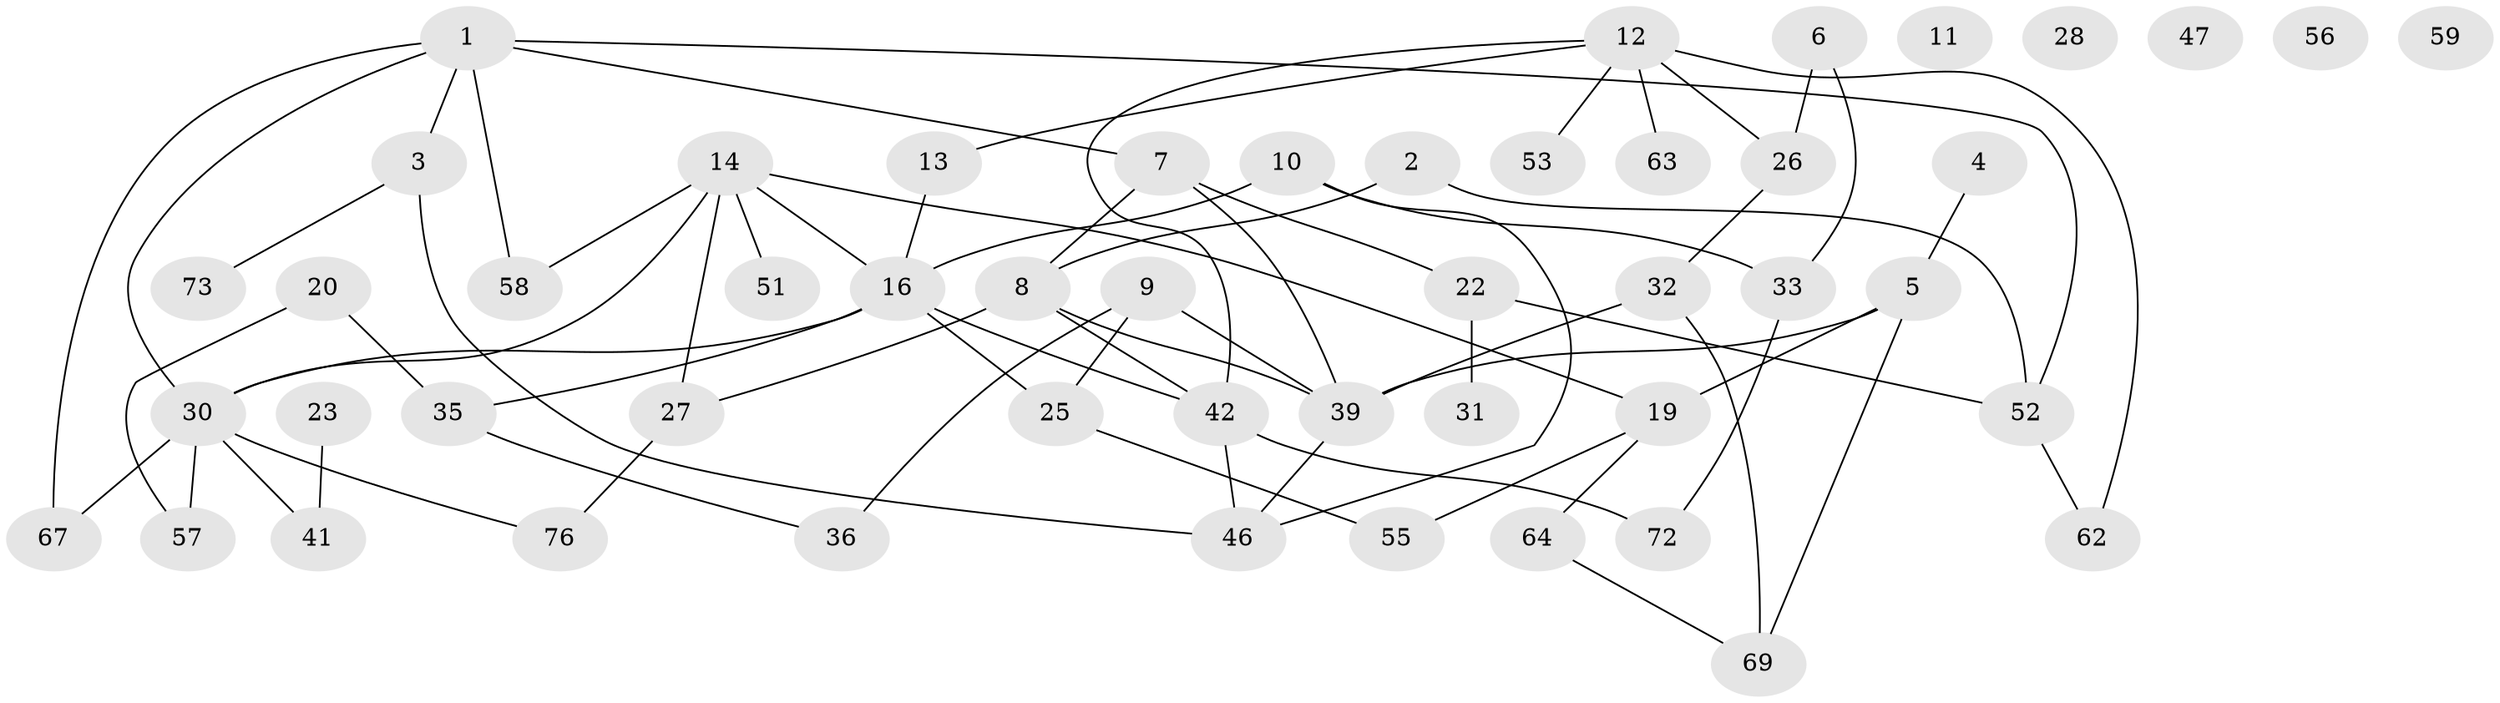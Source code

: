 // original degree distribution, {5: 0.05128205128205128, 2: 0.3076923076923077, 3: 0.23076923076923078, 1: 0.15384615384615385, 4: 0.16666666666666666, 0: 0.0641025641025641, 6: 0.02564102564102564}
// Generated by graph-tools (version 1.1) at 2025/41/03/06/25 10:41:22]
// undirected, 50 vertices, 68 edges
graph export_dot {
graph [start="1"]
  node [color=gray90,style=filled];
  1 [super="+15"];
  2 [super="+29"];
  3 [super="+34"];
  4;
  5 [super="+60"];
  6 [super="+18"];
  7 [super="+24"];
  8 [super="+66"];
  9 [super="+48"];
  10 [super="+17"];
  11;
  12 [super="+21"];
  13 [super="+44"];
  14 [super="+65"];
  16 [super="+75"];
  19 [super="+54"];
  20 [super="+50"];
  22;
  23;
  25 [super="+38"];
  26 [super="+49"];
  27 [super="+45"];
  28;
  30 [super="+37"];
  31;
  32 [super="+40"];
  33;
  35;
  36 [super="+43"];
  39 [super="+61"];
  41;
  42;
  46 [super="+78"];
  47;
  51 [super="+70"];
  52 [super="+68"];
  53;
  55;
  56;
  57;
  58;
  59;
  62;
  63;
  64;
  67 [super="+71"];
  69 [super="+77"];
  72 [super="+74"];
  73;
  76;
  1 -- 3;
  1 -- 7;
  1 -- 58;
  1 -- 67;
  1 -- 52;
  1 -- 30;
  2 -- 52;
  2 -- 8;
  3 -- 46;
  3 -- 73;
  4 -- 5;
  5 -- 39;
  5 -- 19;
  5 -- 69;
  6 -- 33;
  6 -- 26;
  7 -- 8;
  7 -- 39;
  7 -- 22;
  8 -- 39;
  8 -- 42;
  8 -- 27;
  9 -- 25;
  9 -- 36;
  9 -- 39;
  10 -- 33;
  10 -- 16;
  10 -- 46;
  12 -- 42;
  12 -- 63;
  12 -- 53;
  12 -- 13;
  12 -- 62;
  12 -- 26;
  13 -- 16;
  14 -- 30;
  14 -- 16;
  14 -- 51;
  14 -- 19;
  14 -- 58;
  14 -- 27;
  16 -- 35;
  16 -- 25 [weight=2];
  16 -- 42;
  16 -- 30;
  19 -- 55;
  19 -- 64;
  20 -- 35 [weight=2];
  20 -- 57;
  22 -- 31;
  22 -- 52;
  23 -- 41;
  25 -- 55;
  26 -- 32;
  27 -- 76;
  30 -- 41;
  30 -- 57;
  30 -- 76;
  30 -- 67;
  32 -- 39 [weight=2];
  32 -- 69;
  33 -- 72;
  35 -- 36;
  39 -- 46;
  42 -- 46;
  42 -- 72;
  52 -- 62;
  64 -- 69;
}
